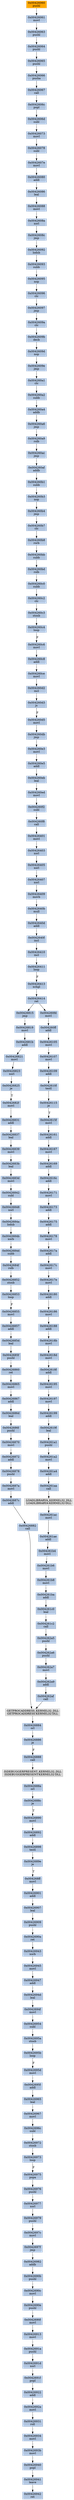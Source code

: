 strict digraph G {
	graph [bgcolor=transparent,
		name=G
	];
	node [color=lightsteelblue,
		fillcolor=lightsteelblue,
		shape=rectangle,
		style=filled
	];
	"0x00426853"	[label="0x00426853
loop"];
	"0x00426855"	[label="0x00426855
movl"];
	"0x00426853" -> "0x00426855"	[color="#000000",
		label=F];
	"0x0042695f"	[label="0x0042695f
addl"];
	"0x00426965"	[label="0x00426965
leal"];
	"0x0042695f" -> "0x00426965"	[color="#000000"];
	"0x004260ff"	[label="0x004260ff
addl"];
	"0x00426105"	[label="0x00426105
movl"];
	"0x004260ff" -> "0x00426105"	[color="#000000"];
	"0x004261b6"	[label="0x004261b6
movl"];
	"0x004261b8"	[label="0x004261b8
movl"];
	"0x004261b6" -> "0x004261b8"	[color="#000000"];
	"0x004262af"	[label="0x004262af
call"];
	GETPROCADDRESS_KERNEL32_DLL	[color=lightgrey,
		fillcolor=lightgrey,
		label="GETPROCADDRESS_KERNEL32_DLL
GETPROCADDRESS-KERNEL32-DLL"];
	"0x004262af" -> GETPROCADDRESS_KERNEL32_DLL	[color="#000000"];
	"0x0042697c"	[label="0x0042697c
movl"];
	"0x0042697f"	[label="0x0042697f
jmp"];
	"0x0042697c" -> "0x0042697f"	[color="#000000"];
	"0x00426073"	[label="0x00426073
movl"];
	"0x00426078"	[label="0x00426078
subl"];
	"0x00426073" -> "0x00426078"	[color="#000000"];
	"0x00426161"	[label="0x00426161
addl"];
	"0x00426167"	[label="0x00426167
movl"];
	"0x00426161" -> "0x00426167"	[color="#000000"];
	"0x00426867"	[label="0x00426867
addl"];
	"0x0042686d"	[label="0x0042686d
leal"];
	"0x00426867" -> "0x0042686d"	[color="#000000"];
	"0x00426909"	[label="0x00426909
pushl"];
	"0x0042690a"	[label="0x0042690a
ret"];
	"0x00426909" -> "0x0042690a"	[color="#000000"];
	"0x00426821"	[label="0x00426821
movl"];
	"0x00426823"	[label="0x00426823
xorl"];
	"0x00426821" -> "0x00426823"	[color="#000000"];
	"0x00426941"	[label="0x00426941
leave"];
	"0x00426942"	[label="0x00426942
ret"];
	"0x00426941" -> "0x00426942"	[color="#000000"];
	"0x0042606c"	[label="0x0042606c
popl"];
	"0x0042606d"	[label="0x0042606d
subl"];
	"0x0042606c" -> "0x0042606d"	[color="#000000"];
	"0x004260c2"	[label="0x004260c2
clc"];
	"0x004260c3"	[label="0x004260c3
stosb"];
	"0x004260c2" -> "0x004260c3"	[color="#000000"];
	"0x00426975"	[label="0x00426975
popa"];
	"0x00426976"	[label="0x00426976
pushl"];
	"0x00426975" -> "0x00426976"	[color="#000000"];
	"0x0042617c"	[label="0x0042617c
movl"];
	"0x0042617e"	[label="0x0042617e
movl"];
	"0x0042617c" -> "0x0042617e"	[color="#000000"];
	"0x004260a1"	[label="0x004260a1
clc"];
	"0x004260a2"	[label="0x004260a2
subb"];
	"0x004260a1" -> "0x004260a2"	[color="#000000"];
	"0x004261ba"	[label="0x004261ba
addl"];
	"0x004261b8" -> "0x004261ba"	[color="#000000"];
	"0x00426898"	[label="0x00426898
testl"];
	"0x0042689e"	[label="0x0042689e
je"];
	"0x00426898" -> "0x0042689e"	[color="#000000"];
	"0x004260f8"	[label="0x004260f8
call"];
	"0x00426401"	[label="0x00426401
movl"];
	"0x004260f8" -> "0x00426401"	[color="#000000"];
	"0x00426967"	[label="0x00426967
movl"];
	"0x00426965" -> "0x00426967"	[color="#000000"];
	"0x00426407"	[label="0x00426407
xorl"];
	"0x00426409"	[label="0x00426409
movb"];
	"0x00426407" -> "0x00426409"	[color="#000000"];
	"0x004260bd"	[label="0x004260bd
rolb"];
	"0x004260c0"	[label="0x004260c0
subb"];
	"0x004260bd" -> "0x004260c0"	[color="#000000"];
	"0x00426901"	[label="0x00426901
addl"];
	"0x00426907"	[label="0x00426907
leal"];
	"0x00426901" -> "0x00426907"	[color="#000000"];
	"0x00426063"	[label="0x00426063
pushl"];
	"0x00426064"	[label="0x00426064
pushl"];
	"0x00426063" -> "0x00426064"	[color="#000000"];
	"0x00426884"	[label="0x00426884
orl"];
	GETPROCADDRESS_KERNEL32_DLL -> "0x00426884"	[color="#000000"];
	"0x00426815"	[label="0x00426815
jmp"];
	"0x00426819"	[label="0x00426819
movl"];
	"0x00426815" -> "0x00426819"	[color="#000000"];
	"0x0042609e"	[label="0x0042609e
jmp"];
	"0x0042609e" -> "0x004260a1"	[color="#000000"];
	"0x00426414"	[label="0x00426414
ret"];
	"0x00426414" -> "0x00426815"	[color="#000000"];
	"0x004260fd"	[label="0x004260fd
movl"];
	"0x00426414" -> "0x004260fd"	[color="#000000"];
	"0x004260b4"	[label="0x004260b4
jmp"];
	"0x004260b7"	[label="0x004260b7
clc"];
	"0x004260b4" -> "0x004260b7"	[color="#000000"];
	"0x00426931"	[label="0x00426931
roll"];
	"0x00426934"	[label="0x00426934
movl"];
	"0x00426931" -> "0x00426934"	[color="#000000"];
	"0x0042618d"	[label="0x0042618d
movl"];
	"0x0042618f"	[label="0x0042618f
addl"];
	"0x0042618d" -> "0x0042618f"	[color="#000000"];
	"0x004260c4"	[label="0x004260c4
loop"];
	"0x004260c6"	[label="0x004260c6
movl"];
	"0x004260c4" -> "0x004260c6"	[color="#000000",
		label=F];
	"0x00426107"	[label="0x00426107
movl"];
	"0x00426109"	[label="0x00426109
addl"];
	"0x00426107" -> "0x00426109"	[color="#000000"];
	"0x00426982"	[label="0x00426982
addb"];
	"0x0042690b"	[label="0x0042690b
pushl"];
	"0x00426982" -> "0x0042690b"	[color="#000000"];
	"0x00426979"	[label="0x00426979
pushl"];
	"0x00426979" -> "0x0042697c"	[color="#000000"];
	"0x00426066"	[label="0x00426066
pusha"];
	"0x00426067"	[label="0x00426067
call"];
	"0x00426066" -> "0x00426067"	[color="#000000"];
	"0x00426857"	[label="0x00426857
addl"];
	"0x00426855" -> "0x00426857"	[color="#000000"];
	"0x004268ff"	[label="0x004268ff
movl"];
	"0x0042689e" -> "0x004268ff"	[color="#000000",
		label=T];
	"0x0042683b"	[label="0x0042683b
leal"];
	"0x0042683d"	[label="0x0042683d
movl"];
	"0x0042683b" -> "0x0042683d"	[color="#000000"];
	"0x0042690e"	[label="0x0042690e
pushl"];
	"0x0042690f"	[label="0x0042690f
movl"];
	"0x0042690e" -> "0x0042690f"	[color="#000000"];
	"0x00426945"	[label="0x00426945
movl"];
	"0x00426947"	[label="0x00426947
addl"];
	"0x00426945" -> "0x00426947"	[color="#000000"];
	"0x00426197"	[label="0x00426197
movl"];
	"0x00426199"	[label="0x00426199
addl"];
	"0x00426197" -> "0x00426199"	[color="#000000"];
	"0x00426410"	[label="0x00426410
incl"];
	"0x00426411"	[label="0x00426411
loop"];
	"0x00426410" -> "0x00426411"	[color="#000000"];
	"0x00426065"	[label="0x00426065
pushl"];
	"0x00426065" -> "0x00426066"	[color="#000000"];
	"0x0042610f"	[label="0x0042610f
testl"];
	"0x00426115"	[label="0x00426115
je"];
	"0x0042610f" -> "0x00426115"	[color="#000000"];
	"0x00426870"	[label="0x00426870
movl"];
	"0x00426872"	[label="0x00426872
addl"];
	"0x00426870" -> "0x00426872"	[color="#000000"];
	"0x00426825"	[label="0x00426825
je"];
	"0x0042682f"	[label="0x0042682f
movl"];
	"0x00426825" -> "0x0042682f"	[color="#000000",
		label=T];
	"0x0042609a"	[label="0x0042609a
clc"];
	"0x0042609b"	[label="0x0042609b
decb"];
	"0x0042609a" -> "0x0042609b"	[color="#000000"];
	"0x004261aa"	[label="0x004261aa
call"];
	LOADLIBRARYA_KERNEL32_DLL	[color=lightgrey,
		fillcolor=lightgrey,
		label="LOADLIBRARYA_KERNEL32_DLL
LOADLIBRARYA-KERNEL32-DLL"];
	"0x004261aa" -> LOADLIBRARYA_KERNEL32_DLL	[color="#000000"];
	"0x004260e3"	[label="0x004260e3
movl"];
	"0x004260e5"	[label="0x004260e5
addl"];
	"0x004260e3" -> "0x004260e5"	[color="#000000"];
	"0x00426080"	[label="0x00426080
addl"];
	"0x00426086"	[label="0x00426086
leal"];
	"0x00426080" -> "0x00426086"	[color="#000000"];
	"0x0042681b"	[label="0x0042681b
addl"];
	"0x0042681b" -> "0x00426821"	[color="#000000"];
	"0x00426913"	[label="0x00426913
movl"];
	"0x0042691a"	[label="0x0042691a
pushl"];
	"0x00426913" -> "0x0042691a"	[color="#000000"];
	"0x0042640d"	[label="0x0042640d
addl"];
	"0x0042640f"	[label="0x0042640f
incl"];
	"0x0042640d" -> "0x0042640f"	[color="#000000"];
	"0x004268ff" -> "0x00426901"	[color="#000000"];
	"0x004261c2"	[label="0x004261c2
call"];
	"0x004262a5"	[label="0x004262a5
pushl"];
	"0x004261c2" -> "0x004262a5"	[color="#000000"];
	"0x0042695b"	[label="0x0042695b
loop"];
	"0x0042695d"	[label="0x0042695d
movl"];
	"0x0042695b" -> "0x0042695d"	[color="#000000",
		label=F];
	"0x0042685d"	[label="0x0042685d
leal"];
	"0x00426857" -> "0x0042685d"	[color="#000000"];
	"0x00426105" -> "0x00426107"	[color="#000000"];
	"0x0042607e"	[label="0x0042607e
movl"];
	"0x0042607e" -> "0x00426080"	[color="#000000"];
	"0x0042685f"	[label="0x0042685f
pushl"];
	"0x00426860"	[label="0x00426860
ret"];
	"0x0042685f" -> "0x00426860"	[color="#000000"];
	"0x004260d2"	[label="0x004260d2
incl"];
	"0x004260d3"	[label="0x004260d3
js"];
	"0x004260d2" -> "0x004260d3"	[color="#000000"];
	"0x00426842"	[label="0x00426842
subl"];
	"0x00426848"	[label="0x00426848
xorl"];
	"0x00426842" -> "0x00426848"	[color="#000000"];
	"0x00426831"	[label="0x00426831
addl"];
	"0x0042682f" -> "0x00426831"	[color="#000000"];
	"0x00426195"	[label="0x00426195
movl"];
	"0x00426195" -> "0x00426197"	[color="#000000"];
	"0x0042683d" -> "0x00426842"	[color="#000000"];
	"0x0042640b"	[label="0x0042640b
mull"];
	"0x00426409" -> "0x0042640b"	[color="#000000"];
	"0x004260db"	[label="0x004260db
jmp"];
	"0x004260db" -> "0x004260e3"	[color="#000000"];
	"0x0042617a"	[label="0x0042617a
addl"];
	"0x0042617a" -> "0x0042617c"	[color="#000000"];
	"0x0042619f"	[label="0x0042619f
leal"];
	"0x004261a1"	[label="0x004261a1
pushl"];
	"0x0042619f" -> "0x004261a1"	[color="#000000"];
	"0x00426064" -> "0x00426065"	[color="#000000"];
	"0x0042686f"	[label="0x0042686f
pushl"];
	"0x0042686d" -> "0x0042686f"	[color="#000000"];
	"0x0042609d"	[label="0x0042609d
nop"];
	"0x0042609b" -> "0x0042609d"	[color="#000000"];
	"0x0042686f" -> "0x00426870"	[color="#000000"];
	"0x004260d5"	[label="0x004260d5
movl"];
	"0x004260d5" -> "0x004260db"	[color="#000000"];
	"0x0042687a"	[label="0x0042687a
movl"];
	"0x0042687c"	[label="0x0042687c
addl"];
	"0x0042687a" -> "0x0042687c"	[color="#000000"];
	"0x00426882"	[label="0x00426882
call"];
	"0x00426882" -> GETPROCADDRESS_KERNEL32_DLL	[color="#000000"];
	"0x00426413"	[label="0x00426413
xchgl"];
	"0x00426413" -> "0x00426414"	[color="#000000"];
	"0x00426886"	[label="0x00426886
je"];
	"0x00426884" -> "0x00426886"	[color="#000000"];
	"0x0042690c"	[label="0x0042690c
movl"];
	"0x0042690c" -> "0x0042690e"	[color="#000000"];
	"0x0042608c"	[label="0x0042608c
jmp"];
	"0x00426092"	[label="0x00426092
lodsb"];
	"0x0042608c" -> "0x00426092"	[color="#000000"];
	"0x00426093"	[label="0x00426093
subb"];
	"0x00426095"	[label="0x00426095
nop"];
	"0x00426093" -> "0x00426095"	[color="#000000"];
	"0x0042695d" -> "0x0042695f"	[color="#000000"];
	"0x00426878"	[label="0x00426878
pushl"];
	"0x00426878" -> "0x0042687a"	[color="#000000"];
	"0x004260af"	[label="0x004260af
addb"];
	"0x004260b1"	[label="0x004260b1
subb"];
	"0x004260af" -> "0x004260b1"	[color="#000000"];
	"0x00426922"	[label="0x00426922
addl"];
	"0x0042692a"	[label="0x0042692a
movl"];
	"0x00426922" -> "0x0042692a"	[color="#000000"];
	"0x0042690f" -> "0x00426913"	[color="#000000"];
	"0x0042692a" -> "0x00426931"	[color="#000000"];
	"0x00426173"	[label="0x00426173
addl"];
	"0x00426175"	[label="0x00426175
addl"];
	"0x00426173" -> "0x00426175"	[color="#000000"];
	"0x004261c0"	[label="0x004261c0
leal"];
	"0x004261c0" -> "0x004261c2"	[color="#000000"];
	"0x0042608a"	[label="0x0042608a
xorl"];
	"0x0042608a" -> "0x0042608c"	[color="#000000"];
	"0x00426852"	[label="0x00426852
stosb"];
	"0x00426852" -> "0x00426853"	[color="#000000"];
	"0x00426839"	[label="0x00426839
movl"];
	"0x00426839" -> "0x0042683b"	[color="#000000"];
	"0x004260a9"	[label="0x004260a9
rolb"];
	"0x004260ac"	[label="0x004260ac
jmp"];
	"0x004260a9" -> "0x004260ac"	[color="#000000"];
	"0x00426067" -> "0x0042606c"	[color="#000000"];
	"0x00426088"	[label="0x00426088
movl"];
	"0x00426086" -> "0x00426088"	[color="#000000"];
	"0x00426837"	[label="0x00426837
leal"];
	"0x00426831" -> "0x00426837"	[color="#000000"];
	"0x0042695a"	[label="0x0042695a
stosb"];
	"0x0042695a" -> "0x0042695b"	[color="#000000"];
	"0x0042615f"	[label="0x0042615f
movl"];
	"0x00426115" -> "0x0042615f"	[color="#000000",
		label=T];
	"0x004260c8"	[label="0x004260c8
addl"];
	"0x004260ce"	[label="0x004260ce
movl"];
	"0x004260c8" -> "0x004260ce"	[color="#000000"];
	"0x0042691f"	[label="0x0042691f
popl"];
	"0x0042691f" -> "0x00426922"	[color="#000000"];
	"0x00426823" -> "0x00426825"	[color="#000000"];
	"0x00426171"	[label="0x00426171
movl"];
	"0x00426171" -> "0x00426173"	[color="#000000"];
	"0x0042640f" -> "0x00426410"	[color="#000000"];
	"0x00426403"	[label="0x00426403
xorl"];
	"0x00426405"	[label="0x00426405
xorl"];
	"0x00426403" -> "0x00426405"	[color="#000000"];
	"0x00426865"	[label="0x00426865
movl"];
	"0x00426865" -> "0x00426867"	[color="#000000"];
	"0x00426096"	[label="0x00426096
clc"];
	"0x00426095" -> "0x00426096"	[color="#000000"];
	"0x0042688c"	[label="0x0042688c
je"];
	"0x00426890"	[label="0x00426890
movl"];
	"0x0042688c" -> "0x00426890"	[color="#000000",
		label=T];
	"0x0042615f" -> "0x00426161"	[color="#000000"];
	"0x00426837" -> "0x00426839"	[color="#000000"];
	"0x0042684a"	[label="0x0042684a
lodsb"];
	"0x00426848" -> "0x0042684a"	[color="#000000"];
	"0x004260ce" -> "0x004260d2"	[color="#000000"];
	"0x004261ae"	[label="0x004261ae
addl"];
	"0x004261b4"	[label="0x004261b4
movl"];
	"0x004261ae" -> "0x004261b4"	[color="#000000"];
	"0x00426180"	[label="0x00426180
addl"];
	"0x0042617e" -> "0x00426180"	[color="#000000"];
	"0x00426888"	[label="0x00426888
call"];
	"0x00426886" -> "0x00426888"	[color="#000000",
		label=F];
	"0x00426405" -> "0x00426407"	[color="#000000"];
	"0x0042684d"	[label="0x0042684d
subb"];
	"0x0042684f"	[label="0x0042684f
rolb"];
	"0x0042684d" -> "0x0042684f"	[color="#000000"];
	"0x004260eb"	[label="0x004260eb
leal"];
	"0x004260ed"	[label="0x004260ed
movl"];
	"0x004260eb" -> "0x004260ed"	[color="#000000"];
	"0x00426954"	[label="0x00426954
subl"];
	"0x00426954" -> "0x0042695a"	[color="#000000"];
	"0x00426973"	[label="0x00426973
loop"];
	"0x00426973" -> "0x00426975"	[color="#000000",
		label=F];
	"0x004261ba" -> "0x004261c0"	[color="#000000"];
	"0x0042688a"	[label="0x0042688a
orl"];
	"0x0042688a" -> "0x0042688c"	[color="#000000"];
	"0x004261ac"	[label="0x004261ac
movl"];
	"0x004261ac" -> "0x004261ae"	[color="#000000"];
	"0x004260c6" -> "0x004260c8"	[color="#000000"];
	"0x00426977"	[label="0x00426977
xorl"];
	"0x00426976" -> "0x00426977"	[color="#000000"];
	"0x004260bb"	[label="0x004260bb
subb"];
	"0x004260bb" -> "0x004260bd"	[color="#000000"];
	"0x004262a9"	[label="0x004262a9
addl"];
	"0x004262a9" -> "0x004262af"	[color="#000000"];
	"0x0042609d" -> "0x0042609e"	[color="#000000"];
	"0x0042687c" -> "0x00426882"	[color="#000000"];
	"0x0042696c"	[label="0x0042696c
subl"];
	"0x00426967" -> "0x0042696c"	[color="#000000"];
	"0x00426097"	[label="0x00426097
jmp"];
	"0x00426097" -> "0x0042609a"	[color="#000000"];
	"0x00426169"	[label="0x00426169
addl"];
	"0x0042616c"	[label="0x0042616c
addl"];
	"0x00426169" -> "0x0042616c"	[color="#000000"];
	"0x00426860" -> "0x00426865"	[color="#000000"];
	"0x004260b3"	[label="0x004260b3
nop"];
	"0x004260b3" -> "0x004260b4"	[color="#000000"];
	"0x004260e5" -> "0x004260eb"	[color="#000000"];
	"0x00426819" -> "0x0042681b"	[color="#000000"];
	"0x0042691d"	[label="0x0042691d
xorl"];
	"0x0042691d" -> "0x0042691f"	[color="#000000"];
	"0x00426061"	[label="0x00426061
movl"];
	"0x00426061" -> "0x00426063"	[color="#000000"];
	"0x0042697f" -> "0x00426982"	[color="#000000"];
	"0x00426109" -> "0x0042610f"	[color="#000000"];
	"0x0042691a" -> "0x0042691d"	[color="#000000"];
	"0x00426092" -> "0x00426093"	[color="#000000"];
	"0x00426178"	[label="0x00426178
movl"];
	"0x00426175" -> "0x00426178"	[color="#000000"];
	"0x00426188"	[label="0x00426188
addl"];
	"0x0042618b"	[label="0x0042618b
movl"];
	"0x00426188" -> "0x0042618b"	[color="#000000"];
	"0x00426060"	[color=lightgrey,
		fillcolor=orange,
		label="0x00426060
pushl"];
	"0x00426060" -> "0x00426061"	[color="#000000"];
	"0x0042640b" -> "0x0042640d"	[color="#000000"];
	"0x004260f2"	[label="0x004260f2
subl"];
	"0x004260ed" -> "0x004260f2"	[color="#000000"];
	"0x0042693b"	[label="0x0042693b
movl"];
	"0x00426940"	[label="0x00426940
popl"];
	"0x0042693b" -> "0x00426940"	[color="#000000"];
	"0x00426401" -> "0x00426403"	[color="#000000"];
	"0x00426186"	[label="0x00426186
movl"];
	"0x00426186" -> "0x00426188"	[color="#000000"];
	"0x00426943"	[label="0x00426943
xorb"];
	"0x00426943" -> "0x00426945"	[color="#000000"];
	"0x00426872" -> "0x00426878"	[color="#000000"];
	"0x0042694f"	[label="0x0042694f
movl"];
	"0x0042694f" -> "0x00426954"	[color="#000000"];
	"0x00426892"	[label="0x00426892
addl"];
	"0x00426892" -> "0x00426898"	[color="#000000"];
	"0x0042690b" -> "0x0042690c"	[color="#000000"];
	"0x004261b4" -> "0x004261b6"	[color="#000000"];
	"0x004261a4"	[label="0x004261a4
addl"];
	"0x004261a4" -> "0x004261aa"	[color="#000000"];
	"0x00426940" -> "0x00426941"	[color="#000000"];
	"0x004260b1" -> "0x004260b3"	[color="#000000"];
	"0x0042616c" -> "0x00426171"	[color="#000000"];
	"0x004262a7"	[label="0x004262a7
movl"];
	"0x004262a7" -> "0x004262a9"	[color="#000000"];
	"0x00426411" -> "0x00426413"	[color="#000000",
		label=F];
	"0x004260b8"	[label="0x004260b8
rorb"];
	"0x004260b8" -> "0x004260bb"	[color="#000000"];
	"0x004260d3" -> "0x004260d5"	[color="#000000",
		label=F];
	"0x0042684b"	[label="0x0042684b
xorb"];
	"0x0042684b" -> "0x0042684d"	[color="#000000"];
	"0x0042690a" -> "0x00426943"	[color="#000000"];
	"0x00426199" -> "0x0042619f"	[color="#000000"];
	"0x004261a2"	[label="0x004261a2
movl"];
	"0x004261a2" -> "0x004261a4"	[color="#000000"];
	"0x004260ac" -> "0x004260af"	[color="#000000"];
	"0x0042606d" -> "0x00426073"	[color="#000000"];
	"0x004260a4"	[label="0x004260a4
addb"];
	"0x004260a6"	[label="0x004260a6
jmp"];
	"0x004260a4" -> "0x004260a6"	[color="#000000"];
	"0x00426178" -> "0x0042617a"	[color="#000000"];
	"0x004262a6"	[label="0x004262a6
pushl"];
	"0x004262a6" -> "0x004262a7"	[color="#000000"];
	"0x0042618f" -> "0x00426195"	[color="#000000"];
	"0x0042684a" -> "0x0042684b"	[color="#000000"];
	"0x0042694d"	[label="0x0042694d
leal"];
	"0x00426947" -> "0x0042694d"	[color="#000000"];
	"0x004262a5" -> "0x004262a6"	[color="#000000"];
	"0x004260f2" -> "0x004260f8"	[color="#000000"];
	"0x00426907" -> "0x00426909"	[color="#000000"];
	"0x004260fd" -> "0x004260ff"	[color="#000000"];
	LOADLIBRARYA_KERNEL32_DLL -> "0x004261ac"	[color="#000000"];
	"0x00426977" -> "0x00426979"	[color="#000000"];
	"0x00426167" -> "0x00426169"	[color="#000000"];
	"0x00426088" -> "0x0042608a"	[color="#000000"];
	"0x0042685d" -> "0x0042685f"	[color="#000000"];
	"0x00426078" -> "0x0042607e"	[color="#000000"];
	"0x0042684f" -> "0x00426852"	[color="#000000"];
	"0x004261a1" -> "0x004261a2"	[color="#000000"];
	ISDEBUGGERPRESENT_KERNEL32_DLL	[color=lightgrey,
		fillcolor=lightgrey,
		label="ISDEBUGGERPRESENT_KERNEL32_DLL
ISDEBUGGERPRESENT-KERNEL32-DLL"];
	"0x00426888" -> ISDEBUGGERPRESENT_KERNEL32_DLL	[color="#000000"];
	"0x004260b7" -> "0x004260b8"	[color="#000000"];
	"0x00426180" -> "0x00426186"	[color="#000000"];
	"0x00426972"	[label="0x00426972
stosb"];
	"0x00426972" -> "0x00426973"	[color="#000000"];
	"0x004260c0" -> "0x004260c2"	[color="#000000"];
	"0x004260a2" -> "0x004260a4"	[color="#000000"];
	"0x0042694d" -> "0x0042694f"	[color="#000000"];
	ISDEBUGGERPRESENT_KERNEL32_DLL -> "0x0042688a"	[color="#000000"];
	"0x00426096" -> "0x00426097"	[color="#000000"];
	"0x004260a6" -> "0x004260a9"	[color="#000000"];
	"0x00426890" -> "0x00426892"	[color="#000000"];
	"0x004260c3" -> "0x004260c4"	[color="#000000"];
	"0x0042696c" -> "0x00426972"	[color="#000000"];
	"0x00426934" -> "0x0042693b"	[color="#000000"];
	"0x0042618b" -> "0x0042618d"	[color="#000000"];
}
